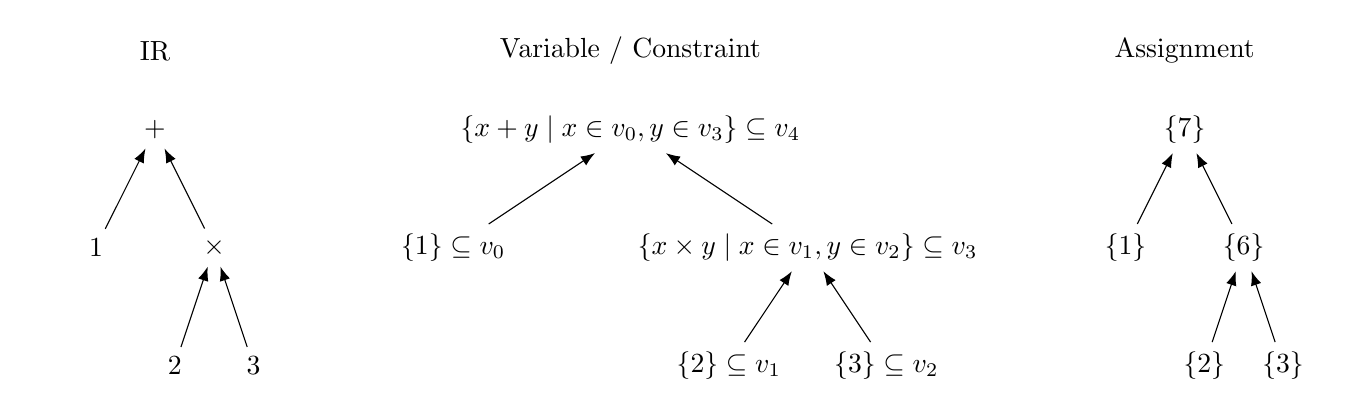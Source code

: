 %\usetikzlibrary{arrows.meta}
%\usetikzlibrary{positioning}

\tikzstyle{ptr} = [
	{Latex[length=1.8mm]}-,
]

\begin{tikzpicture}[every node/.style={minimum width=1.5cm},
                    edge from parent/.style={draw,ptr},
                    level 1/.style={sibling distance=1.5cm},
                    level 2/.style={sibling distance=1.0cm}]

	\node (1) {$+$}
		child {
			node {$1$}
		}
		child {
			node {$\times$}
			child { node {$2$} }
			child { node {$3$} }
		}
	;

	\begin{scope}[level 1/.style={sibling distance=4.5cm},
	              level 2/.style={sibling distance=2.0cm}]
		\node [right = 3cm of 1] (2) {$\{x + y \mid x \in v_0, y \in v_3\} \subseteq v_4$}
			child {
				node {$\{1\} \subseteq v_0$}
			}
			child {
				node {$\{x \times y \mid  x \in v_1, y \in v_2\} \subseteq v_3$}
				child { node {$\{2\} \subseteq v_1$} }
				child { node {$\{3\} \subseteq v_2$} }
			}
		;
	\end{scope}

	\node [right = 4cm of 2] (3) {$\{7\}$}
		child {
			node {$\{1\}$}
		}
		child {
			node {$\{6\}$}
			child { node {$\{2\}$} }
			child { node {$\{3\}$} }
		}
	;

	\node [above of = 1] {IR};
	\node [above of = 2] {Variable / Constraint};
	\node [above of = 3] {Assignment};

\end{tikzpicture}

